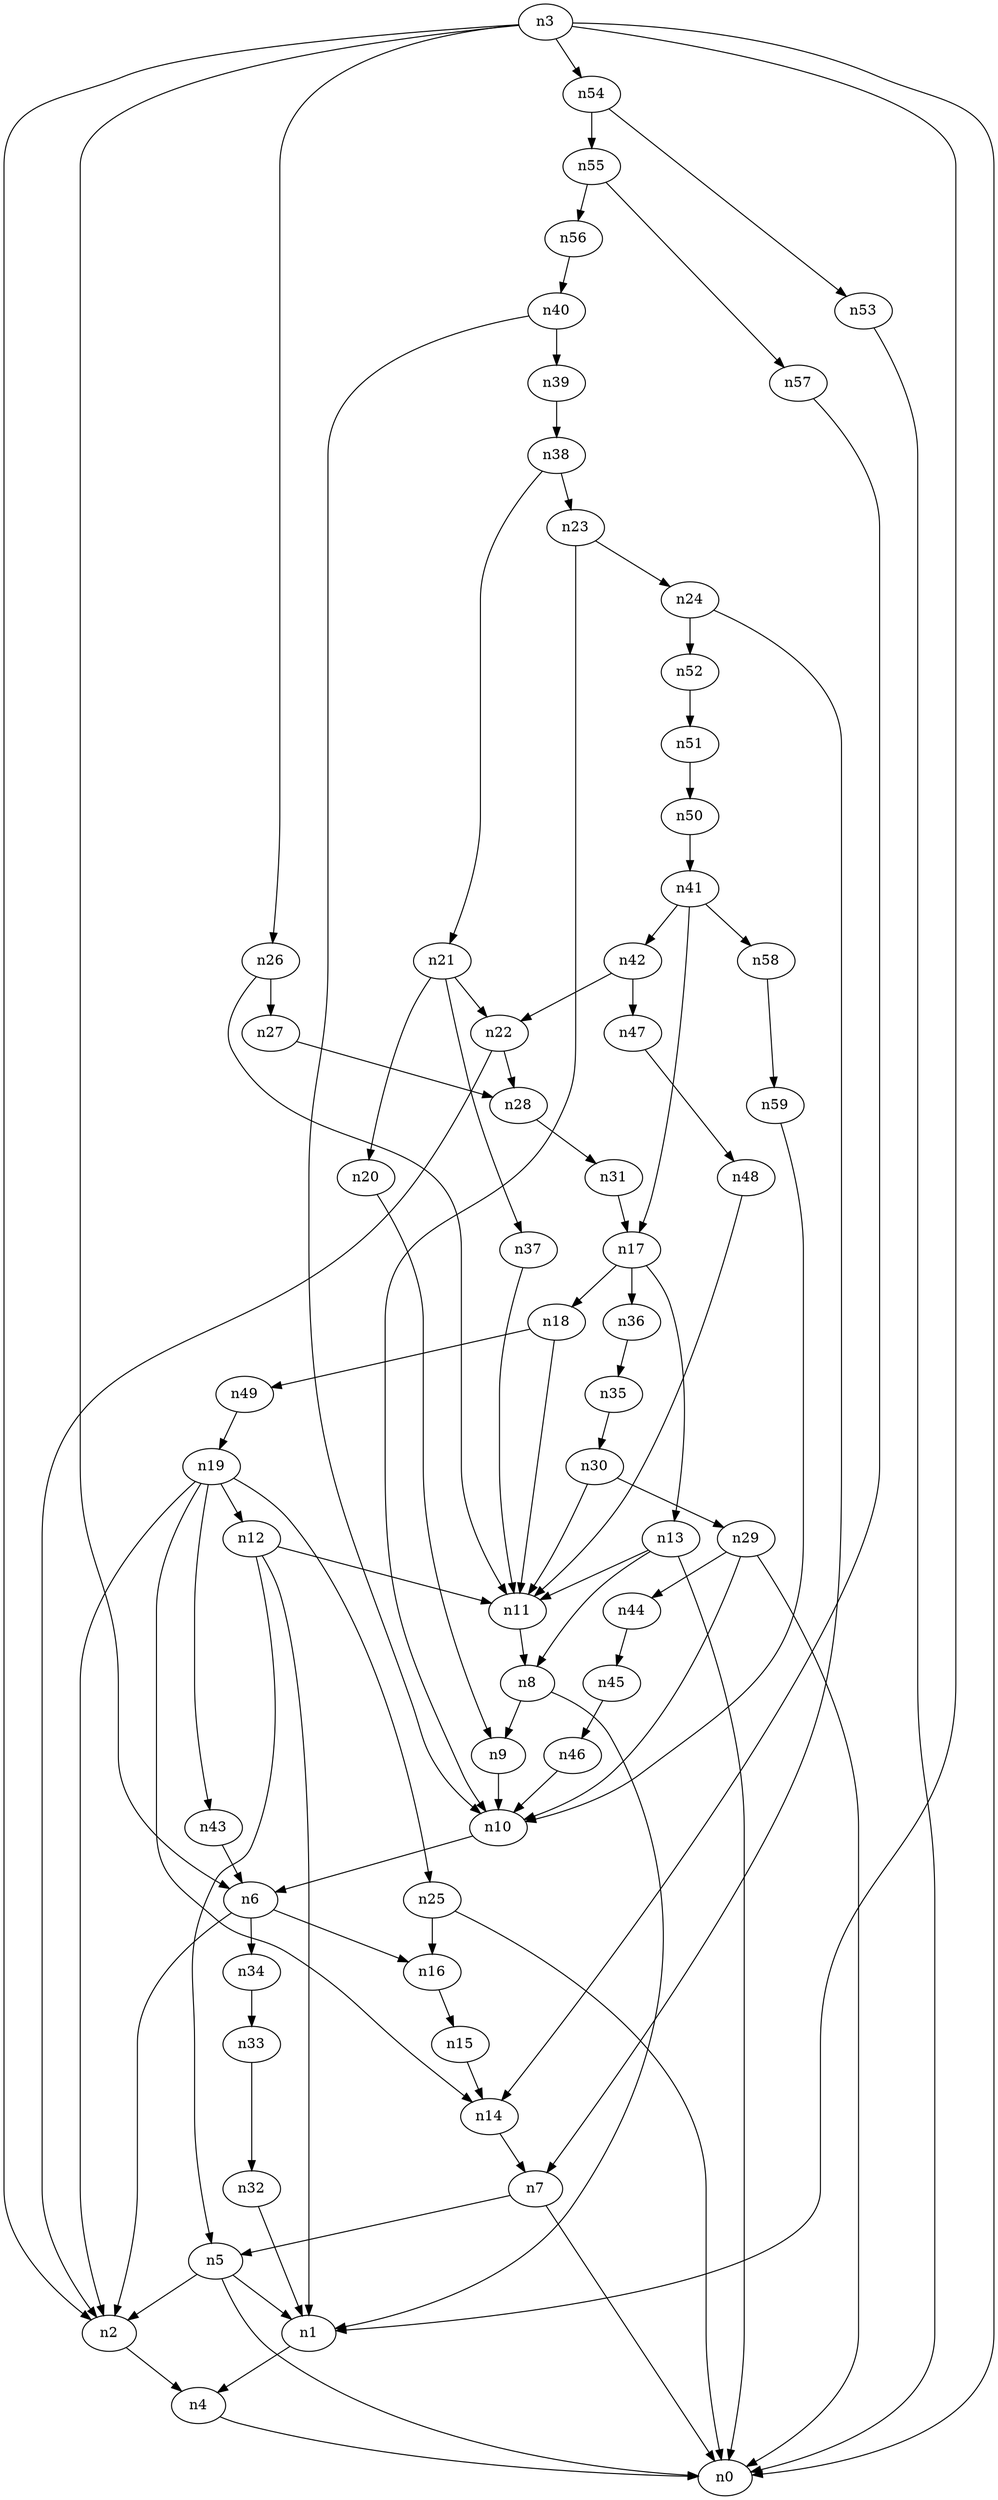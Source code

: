 digraph G {
	n1 -> n4	 [_graphml_id=e4];
	n2 -> n4	 [_graphml_id=e7];
	n3 -> n0	 [_graphml_id=e0];
	n3 -> n1	 [_graphml_id=e3];
	n3 -> n2	 [_graphml_id=e6];
	n3 -> n6	 [_graphml_id=e9];
	n3 -> n26	 [_graphml_id=e43];
	n3 -> n54	 [_graphml_id=e89];
	n4 -> n0	 [_graphml_id=e1];
	n5 -> n0	 [_graphml_id=e2];
	n5 -> n1	 [_graphml_id=e5];
	n5 -> n2	 [_graphml_id=e8];
	n6 -> n2	 [_graphml_id=e10];
	n6 -> n16	 [_graphml_id=e26];
	n6 -> n34	 [_graphml_id=e56];
	n7 -> n0	 [_graphml_id=e12];
	n7 -> n5	 [_graphml_id=e11];
	n8 -> n1	 [_graphml_id=e13];
	n8 -> n9	 [_graphml_id=e14];
	n9 -> n10	 [_graphml_id=e15];
	n10 -> n6	 [_graphml_id=e16];
	n11 -> n8	 [_graphml_id=e17];
	n12 -> n1	 [_graphml_id=e22];
	n12 -> n5	 [_graphml_id=e19];
	n12 -> n11	 [_graphml_id=e18];
	n13 -> n0	 [_graphml_id=e21];
	n13 -> n8	 [_graphml_id=e42];
	n13 -> n11	 [_graphml_id=e20];
	n14 -> n7	 [_graphml_id=e23];
	n15 -> n14	 [_graphml_id=e24];
	n16 -> n15	 [_graphml_id=e25];
	n17 -> n13	 [_graphml_id=e27];
	n17 -> n18	 [_graphml_id=e28];
	n17 -> n36	 [_graphml_id=e59];
	n18 -> n11	 [_graphml_id=e29];
	n18 -> n49	 [_graphml_id=e81];
	n19 -> n2	 [_graphml_id=e32];
	n19 -> n12	 [_graphml_id=e31];
	n19 -> n14	 [_graphml_id=e30];
	n19 -> n25	 [_graphml_id=e41];
	n19 -> n43	 [_graphml_id=e70];
	n20 -> n9	 [_graphml_id=e33];
	n21 -> n20	 [_graphml_id=e34];
	n21 -> n22	 [_graphml_id=e35];
	n21 -> n37	 [_graphml_id=e61];
	n22 -> n2	 [_graphml_id=e36];
	n22 -> n28	 [_graphml_id=e46];
	n23 -> n10	 [_graphml_id=e37];
	n23 -> n24	 [_graphml_id=e38];
	n24 -> n7	 [_graphml_id=e39];
	n24 -> n52	 [_graphml_id=e86];
	n25 -> n0	 [_graphml_id=e40];
	n25 -> n16	 [_graphml_id=e62];
	n26 -> n11	 [_graphml_id=e52];
	n26 -> n27	 [_graphml_id=e44];
	n27 -> n28	 [_graphml_id=e45];
	n28 -> n31	 [_graphml_id=e50];
	n29 -> n0	 [_graphml_id=e47];
	n29 -> n10	 [_graphml_id=e82];
	n29 -> n44	 [_graphml_id=e73];
	n30 -> n11	 [_graphml_id=e49];
	n30 -> n29	 [_graphml_id=e48];
	n31 -> n17	 [_graphml_id=e51];
	n32 -> n1	 [_graphml_id=e53];
	n33 -> n32	 [_graphml_id=e54];
	n34 -> n33	 [_graphml_id=e55];
	n35 -> n30	 [_graphml_id=e57];
	n36 -> n35	 [_graphml_id=e58];
	n37 -> n11	 [_graphml_id=e60];
	n38 -> n21	 [_graphml_id=e63];
	n38 -> n23	 [_graphml_id=e72];
	n39 -> n38	 [_graphml_id=e64];
	n40 -> n10	 [_graphml_id=e66];
	n40 -> n39	 [_graphml_id=e65];
	n41 -> n17	 [_graphml_id=e67];
	n41 -> n42	 [_graphml_id=e68];
	n41 -> n58	 [_graphml_id=e95];
	n42 -> n22	 [_graphml_id=e69];
	n42 -> n47	 [_graphml_id=e77];
	n43 -> n6	 [_graphml_id=e71];
	n44 -> n45	 [_graphml_id=e74];
	n45 -> n46	 [_graphml_id=e75];
	n46 -> n10	 [_graphml_id=e76];
	n47 -> n48	 [_graphml_id=e78];
	n48 -> n11	 [_graphml_id=e79];
	n49 -> n19	 [_graphml_id=e80];
	n50 -> n41	 [_graphml_id=e83];
	n51 -> n50	 [_graphml_id=e84];
	n52 -> n51	 [_graphml_id=e85];
	n53 -> n0	 [_graphml_id=e87];
	n54 -> n53	 [_graphml_id=e88];
	n54 -> n55	 [_graphml_id=e90];
	n55 -> n56	 [_graphml_id=e91];
	n55 -> n57	 [_graphml_id=e93];
	n56 -> n40	 [_graphml_id=e92];
	n57 -> n14	 [_graphml_id=e94];
	n58 -> n59	 [_graphml_id=e96];
	n59 -> n10	 [_graphml_id=e97];
}
